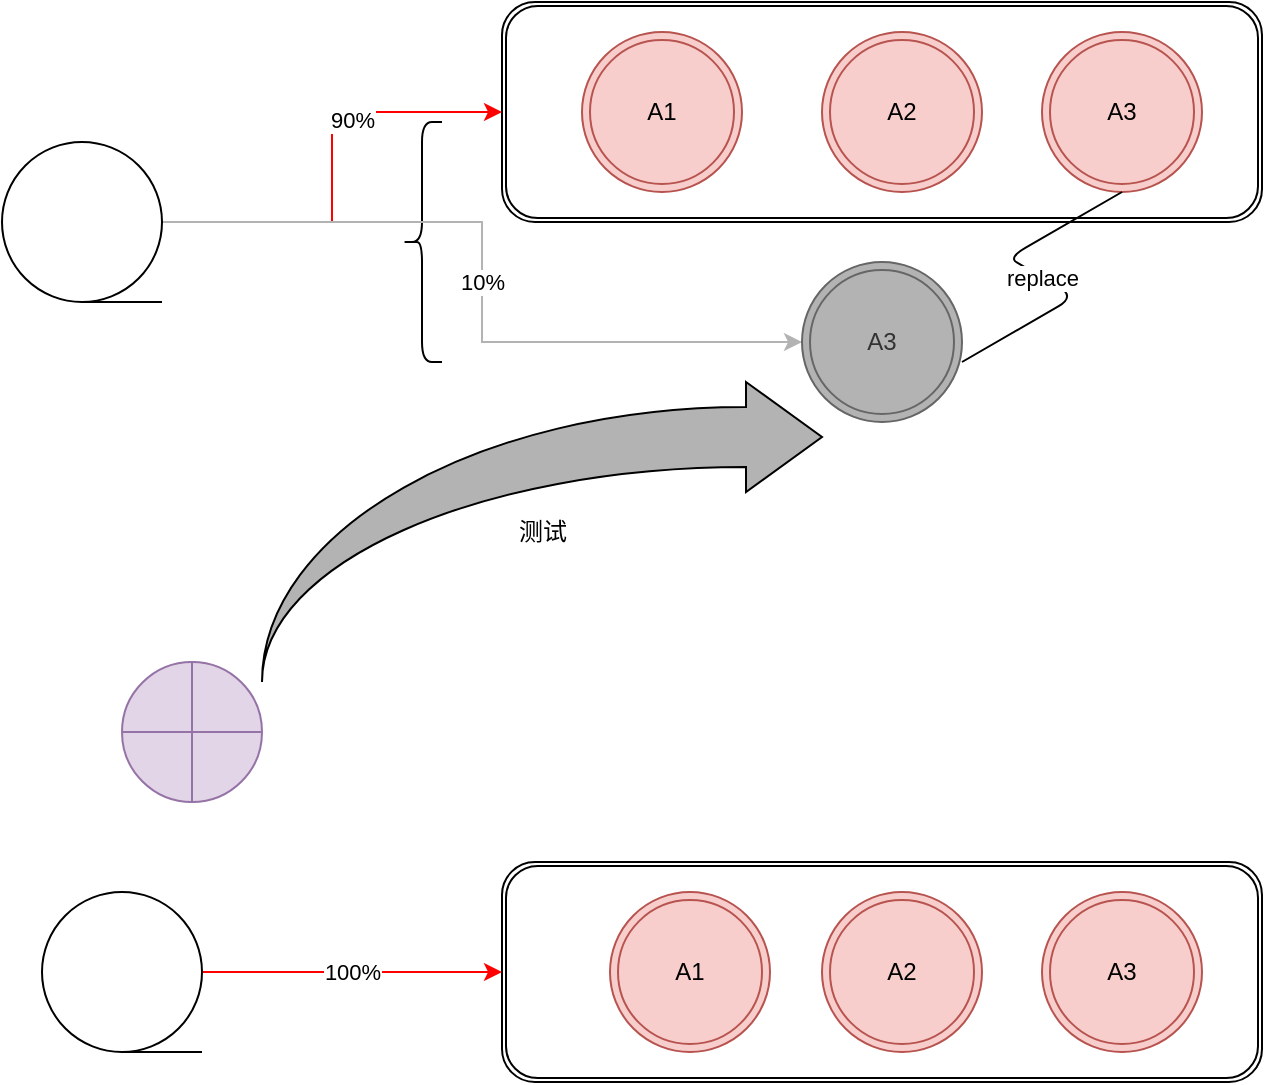 <mxfile version="14.6.6" type="github">
  <diagram id="tislTsjz32T1Ats8Ghus" name="Page-1">
    <mxGraphModel dx="1422" dy="761" grid="1" gridSize="10" guides="1" tooltips="1" connect="1" arrows="1" fold="1" page="1" pageScale="1" pageWidth="827" pageHeight="1169" math="0" shadow="0">
      <root>
        <mxCell id="0" />
        <mxCell id="1" parent="0" />
        <mxCell id="1NFocNGrh7JZ6qLkZa-j-1" value="" style="shape=curlyBracket;whiteSpace=wrap;html=1;rounded=1;" vertex="1" parent="1">
          <mxGeometry x="270" y="240" width="20" height="120" as="geometry" />
        </mxCell>
        <mxCell id="1NFocNGrh7JZ6qLkZa-j-2" value="线上" style="shape=ext;double=1;rounded=1;whiteSpace=wrap;html=1;" vertex="1" parent="1">
          <mxGeometry x="320" y="180" width="380" height="110" as="geometry" />
        </mxCell>
        <mxCell id="1NFocNGrh7JZ6qLkZa-j-5" style="edgeStyle=orthogonalEdgeStyle;rounded=0;orthogonalLoop=1;jettySize=auto;html=1;entryX=0;entryY=0.5;entryDx=0;entryDy=0;strokeColor=#FF0000;" edge="1" parent="1" source="1NFocNGrh7JZ6qLkZa-j-4" target="1NFocNGrh7JZ6qLkZa-j-2">
          <mxGeometry relative="1" as="geometry" />
        </mxCell>
        <mxCell id="1NFocNGrh7JZ6qLkZa-j-7" value="90%" style="edgeLabel;html=1;align=center;verticalAlign=middle;resizable=0;points=[];" vertex="1" connectable="0" parent="1NFocNGrh7JZ6qLkZa-j-5">
          <mxGeometry x="0.333" y="-4" relative="1" as="geometry">
            <mxPoint as="offset" />
          </mxGeometry>
        </mxCell>
        <mxCell id="1NFocNGrh7JZ6qLkZa-j-13" value="10%" style="edgeStyle=orthogonalEdgeStyle;rounded=0;orthogonalLoop=1;jettySize=auto;html=1;strokeColor=#B3B3B3;" edge="1" parent="1" source="1NFocNGrh7JZ6qLkZa-j-4" target="1NFocNGrh7JZ6qLkZa-j-12">
          <mxGeometry relative="1" as="geometry" />
        </mxCell>
        <mxCell id="1NFocNGrh7JZ6qLkZa-j-4" value="" style="shape=tapeData;whiteSpace=wrap;html=1;perimeter=ellipsePerimeter;" vertex="1" parent="1">
          <mxGeometry x="70" y="250" width="80" height="80" as="geometry" />
        </mxCell>
        <mxCell id="1NFocNGrh7JZ6qLkZa-j-9" value="A1" style="ellipse;shape=doubleEllipse;whiteSpace=wrap;html=1;aspect=fixed;fillColor=#f8cecc;strokeColor=#b85450;" vertex="1" parent="1">
          <mxGeometry x="360" y="195" width="80" height="80" as="geometry" />
        </mxCell>
        <mxCell id="1NFocNGrh7JZ6qLkZa-j-10" value="A2" style="ellipse;shape=doubleEllipse;whiteSpace=wrap;html=1;aspect=fixed;fillColor=#f8cecc;strokeColor=#b85450;" vertex="1" parent="1">
          <mxGeometry x="480" y="195" width="80" height="80" as="geometry" />
        </mxCell>
        <mxCell id="1NFocNGrh7JZ6qLkZa-j-11" value="A3" style="ellipse;shape=doubleEllipse;whiteSpace=wrap;html=1;aspect=fixed;fillColor=#f8cecc;strokeColor=#b85450;" vertex="1" parent="1">
          <mxGeometry x="590" y="195" width="80" height="80" as="geometry" />
        </mxCell>
        <mxCell id="1NFocNGrh7JZ6qLkZa-j-12" value="A3" style="ellipse;shape=doubleEllipse;whiteSpace=wrap;html=1;aspect=fixed;strokeColor=#666666;fontColor=#333333;fillColor=#B3B3B3;" vertex="1" parent="1">
          <mxGeometry x="470" y="310" width="80" height="80" as="geometry" />
        </mxCell>
        <mxCell id="1NFocNGrh7JZ6qLkZa-j-14" value="replace" style="edgeStyle=isometricEdgeStyle;endArrow=none;html=1;entryX=0.5;entryY=1;entryDx=0;entryDy=0;exitX=1;exitY=0.625;exitDx=0;exitDy=0;exitPerimeter=0;" edge="1" parent="1" source="1NFocNGrh7JZ6qLkZa-j-12" target="1NFocNGrh7JZ6qLkZa-j-11">
          <mxGeometry width="50" height="100" relative="1" as="geometry">
            <mxPoint x="600" y="420" as="sourcePoint" />
            <mxPoint x="650" y="320" as="targetPoint" />
          </mxGeometry>
        </mxCell>
        <mxCell id="1NFocNGrh7JZ6qLkZa-j-15" value="" style="verticalLabelPosition=bottom;verticalAlign=top;html=1;shape=mxgraph.flowchart.summing_function;fillColor=#e1d5e7;strokeColor=#9673a6;" vertex="1" parent="1">
          <mxGeometry x="130" y="510" width="70" height="70" as="geometry" />
        </mxCell>
        <mxCell id="1NFocNGrh7JZ6qLkZa-j-18" value="测试" style="html=1;shadow=0;dashed=0;align=center;verticalAlign=middle;shape=mxgraph.arrows2.jumpInArrow;dy=15;dx=38;arrowHead=55;fillColor=#B3B3B3;" vertex="1" parent="1">
          <mxGeometry x="200" y="370" width="280" height="150" as="geometry" />
        </mxCell>
        <mxCell id="1NFocNGrh7JZ6qLkZa-j-20" value="线上" style="shape=ext;double=1;rounded=1;whiteSpace=wrap;html=1;" vertex="1" parent="1">
          <mxGeometry x="320" y="610" width="380" height="110" as="geometry" />
        </mxCell>
        <mxCell id="1NFocNGrh7JZ6qLkZa-j-21" value="A1" style="ellipse;shape=doubleEllipse;whiteSpace=wrap;html=1;aspect=fixed;fillColor=#f8cecc;strokeColor=#b85450;" vertex="1" parent="1">
          <mxGeometry x="374" y="625" width="80" height="80" as="geometry" />
        </mxCell>
        <mxCell id="1NFocNGrh7JZ6qLkZa-j-22" value="A2" style="ellipse;shape=doubleEllipse;whiteSpace=wrap;html=1;aspect=fixed;fillColor=#f8cecc;strokeColor=#b85450;" vertex="1" parent="1">
          <mxGeometry x="480" y="625" width="80" height="80" as="geometry" />
        </mxCell>
        <mxCell id="1NFocNGrh7JZ6qLkZa-j-23" value="A3" style="ellipse;shape=doubleEllipse;whiteSpace=wrap;html=1;aspect=fixed;fillColor=#f8cecc;strokeColor=#b85450;" vertex="1" parent="1">
          <mxGeometry x="590" y="625" width="80" height="80" as="geometry" />
        </mxCell>
        <mxCell id="1NFocNGrh7JZ6qLkZa-j-25" value="100%" style="edgeStyle=orthogonalEdgeStyle;rounded=0;orthogonalLoop=1;jettySize=auto;html=1;strokeColor=#FF0000;" edge="1" parent="1" source="1NFocNGrh7JZ6qLkZa-j-24" target="1NFocNGrh7JZ6qLkZa-j-20">
          <mxGeometry relative="1" as="geometry" />
        </mxCell>
        <mxCell id="1NFocNGrh7JZ6qLkZa-j-24" value="" style="shape=tapeData;whiteSpace=wrap;html=1;perimeter=ellipsePerimeter;" vertex="1" parent="1">
          <mxGeometry x="90" y="625" width="80" height="80" as="geometry" />
        </mxCell>
      </root>
    </mxGraphModel>
  </diagram>
</mxfile>
